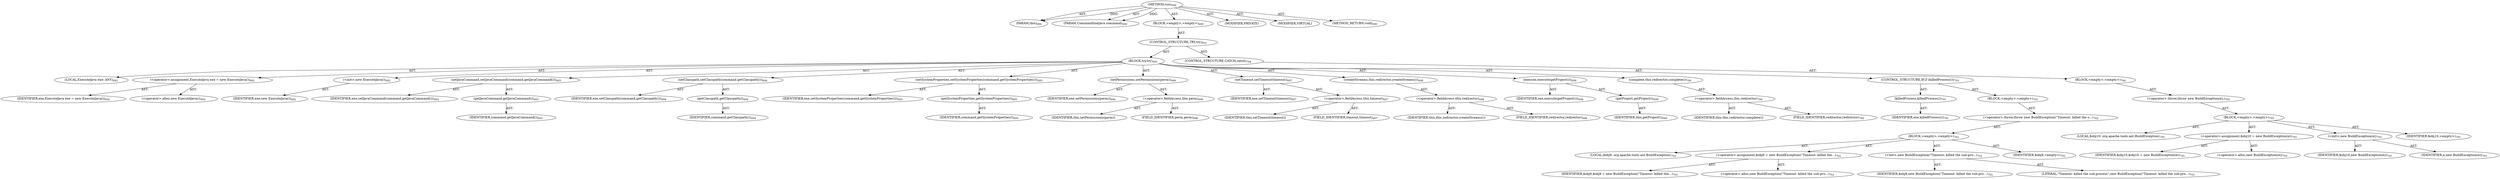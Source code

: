 digraph "run" {  
"111669149737" [label = <(METHOD,run)<SUB>690</SUB>> ]
"115964117006" [label = <(PARAM,this)<SUB>690</SUB>> ]
"115964117074" [label = <(PARAM,CommandlineJava command)<SUB>690</SUB>> ]
"25769803872" [label = <(BLOCK,&lt;empty&gt;,&lt;empty&gt;)<SUB>690</SUB>> ]
"47244640302" [label = <(CONTROL_STRUCTURE,TRY,try)<SUB>691</SUB>> ]
"25769803873" [label = <(BLOCK,try,try)<SUB>691</SUB>> ]
"94489280526" [label = <(LOCAL,ExecuteJava exe: ANY)<SUB>692</SUB>> ]
"30064771393" [label = <(&lt;operator&gt;.assignment,ExecuteJava exe = new ExecuteJava())<SUB>692</SUB>> ]
"68719476982" [label = <(IDENTIFIER,exe,ExecuteJava exe = new ExecuteJava())<SUB>692</SUB>> ]
"30064771394" [label = <(&lt;operator&gt;.alloc,new ExecuteJava())<SUB>692</SUB>> ]
"30064771395" [label = <(&lt;init&gt;,new ExecuteJava())<SUB>692</SUB>> ]
"68719476983" [label = <(IDENTIFIER,exe,new ExecuteJava())<SUB>692</SUB>> ]
"30064771396" [label = <(setJavaCommand,setJavaCommand(command.getJavaCommand()))<SUB>693</SUB>> ]
"68719476984" [label = <(IDENTIFIER,exe,setJavaCommand(command.getJavaCommand()))<SUB>693</SUB>> ]
"30064771397" [label = <(getJavaCommand,getJavaCommand())<SUB>693</SUB>> ]
"68719476985" [label = <(IDENTIFIER,command,getJavaCommand())<SUB>693</SUB>> ]
"30064771398" [label = <(setClasspath,setClasspath(command.getClasspath()))<SUB>694</SUB>> ]
"68719476986" [label = <(IDENTIFIER,exe,setClasspath(command.getClasspath()))<SUB>694</SUB>> ]
"30064771399" [label = <(getClasspath,getClasspath())<SUB>694</SUB>> ]
"68719476987" [label = <(IDENTIFIER,command,getClasspath())<SUB>694</SUB>> ]
"30064771400" [label = <(setSystemProperties,setSystemProperties(command.getSystemProperties()))<SUB>695</SUB>> ]
"68719476988" [label = <(IDENTIFIER,exe,setSystemProperties(command.getSystemProperties()))<SUB>695</SUB>> ]
"30064771401" [label = <(getSystemProperties,getSystemProperties())<SUB>695</SUB>> ]
"68719476989" [label = <(IDENTIFIER,command,getSystemProperties())<SUB>695</SUB>> ]
"30064771402" [label = <(setPermissions,setPermissions(perm))<SUB>696</SUB>> ]
"68719476990" [label = <(IDENTIFIER,exe,setPermissions(perm))<SUB>696</SUB>> ]
"30064771403" [label = <(&lt;operator&gt;.fieldAccess,this.perm)<SUB>696</SUB>> ]
"68719476991" [label = <(IDENTIFIER,this,setPermissions(perm))> ]
"55834574958" [label = <(FIELD_IDENTIFIER,perm,perm)<SUB>696</SUB>> ]
"30064771404" [label = <(setTimeout,setTimeout(timeout))<SUB>697</SUB>> ]
"68719476992" [label = <(IDENTIFIER,exe,setTimeout(timeout))<SUB>697</SUB>> ]
"30064771405" [label = <(&lt;operator&gt;.fieldAccess,this.timeout)<SUB>697</SUB>> ]
"68719476993" [label = <(IDENTIFIER,this,setTimeout(timeout))> ]
"55834574959" [label = <(FIELD_IDENTIFIER,timeout,timeout)<SUB>697</SUB>> ]
"30064771406" [label = <(createStreams,this.redirector.createStreams())<SUB>698</SUB>> ]
"30064771407" [label = <(&lt;operator&gt;.fieldAccess,this.redirector)<SUB>698</SUB>> ]
"68719476994" [label = <(IDENTIFIER,this,this.redirector.createStreams())> ]
"55834574960" [label = <(FIELD_IDENTIFIER,redirector,redirector)<SUB>698</SUB>> ]
"30064771408" [label = <(execute,execute(getProject()))<SUB>699</SUB>> ]
"68719476995" [label = <(IDENTIFIER,exe,execute(getProject()))<SUB>699</SUB>> ]
"30064771409" [label = <(getProject,getProject())<SUB>699</SUB>> ]
"68719476769" [label = <(IDENTIFIER,this,getProject())<SUB>699</SUB>> ]
"30064771410" [label = <(complete,this.redirector.complete())<SUB>700</SUB>> ]
"30064771411" [label = <(&lt;operator&gt;.fieldAccess,this.redirector)<SUB>700</SUB>> ]
"68719476996" [label = <(IDENTIFIER,this,this.redirector.complete())> ]
"55834574961" [label = <(FIELD_IDENTIFIER,redirector,redirector)<SUB>700</SUB>> ]
"47244640303" [label = <(CONTROL_STRUCTURE,IF,if (killedProcess()))<SUB>701</SUB>> ]
"30064771412" [label = <(killedProcess,killedProcess())<SUB>701</SUB>> ]
"68719476997" [label = <(IDENTIFIER,exe,killedProcess())<SUB>701</SUB>> ]
"25769803874" [label = <(BLOCK,&lt;empty&gt;,&lt;empty&gt;)<SUB>701</SUB>> ]
"30064771413" [label = <(&lt;operator&gt;.throw,throw new BuildException(&quot;Timeout: killed the s...)<SUB>702</SUB>> ]
"25769803875" [label = <(BLOCK,&lt;empty&gt;,&lt;empty&gt;)<SUB>702</SUB>> ]
"94489280527" [label = <(LOCAL,$obj9: org.apache.tools.ant.BuildException)<SUB>702</SUB>> ]
"30064771414" [label = <(&lt;operator&gt;.assignment,$obj9 = new BuildException(&quot;Timeout: killed the...)<SUB>702</SUB>> ]
"68719476998" [label = <(IDENTIFIER,$obj9,$obj9 = new BuildException(&quot;Timeout: killed the...)<SUB>702</SUB>> ]
"30064771415" [label = <(&lt;operator&gt;.alloc,new BuildException(&quot;Timeout: killed the sub-pro...)<SUB>702</SUB>> ]
"30064771416" [label = <(&lt;init&gt;,new BuildException(&quot;Timeout: killed the sub-pro...)<SUB>702</SUB>> ]
"68719476999" [label = <(IDENTIFIER,$obj9,new BuildException(&quot;Timeout: killed the sub-pro...)<SUB>702</SUB>> ]
"90194313285" [label = <(LITERAL,&quot;Timeout: killed the sub-process&quot;,new BuildException(&quot;Timeout: killed the sub-pro...)<SUB>702</SUB>> ]
"68719477000" [label = <(IDENTIFIER,$obj9,&lt;empty&gt;)<SUB>702</SUB>> ]
"47244640304" [label = <(CONTROL_STRUCTURE,CATCH,catch)<SUB>704</SUB>> ]
"25769803876" [label = <(BLOCK,&lt;empty&gt;,&lt;empty&gt;)<SUB>704</SUB>> ]
"30064771417" [label = <(&lt;operator&gt;.throw,throw new BuildException(e);)<SUB>705</SUB>> ]
"25769803877" [label = <(BLOCK,&lt;empty&gt;,&lt;empty&gt;)<SUB>705</SUB>> ]
"94489280528" [label = <(LOCAL,$obj10: org.apache.tools.ant.BuildException)<SUB>705</SUB>> ]
"30064771418" [label = <(&lt;operator&gt;.assignment,$obj10 = new BuildException(e))<SUB>705</SUB>> ]
"68719477001" [label = <(IDENTIFIER,$obj10,$obj10 = new BuildException(e))<SUB>705</SUB>> ]
"30064771419" [label = <(&lt;operator&gt;.alloc,new BuildException(e))<SUB>705</SUB>> ]
"30064771420" [label = <(&lt;init&gt;,new BuildException(e))<SUB>705</SUB>> ]
"68719477002" [label = <(IDENTIFIER,$obj10,new BuildException(e))<SUB>705</SUB>> ]
"68719477003" [label = <(IDENTIFIER,e,new BuildException(e))<SUB>705</SUB>> ]
"68719477004" [label = <(IDENTIFIER,$obj10,&lt;empty&gt;)<SUB>705</SUB>> ]
"133143986271" [label = <(MODIFIER,PRIVATE)> ]
"133143986272" [label = <(MODIFIER,VIRTUAL)> ]
"128849018921" [label = <(METHOD_RETURN,void)<SUB>690</SUB>> ]
  "111669149737" -> "115964117006"  [ label = "AST: "] 
  "111669149737" -> "115964117074"  [ label = "AST: "] 
  "111669149737" -> "25769803872"  [ label = "AST: "] 
  "111669149737" -> "133143986271"  [ label = "AST: "] 
  "111669149737" -> "133143986272"  [ label = "AST: "] 
  "111669149737" -> "128849018921"  [ label = "AST: "] 
  "25769803872" -> "47244640302"  [ label = "AST: "] 
  "47244640302" -> "25769803873"  [ label = "AST: "] 
  "47244640302" -> "47244640304"  [ label = "AST: "] 
  "25769803873" -> "94489280526"  [ label = "AST: "] 
  "25769803873" -> "30064771393"  [ label = "AST: "] 
  "25769803873" -> "30064771395"  [ label = "AST: "] 
  "25769803873" -> "30064771396"  [ label = "AST: "] 
  "25769803873" -> "30064771398"  [ label = "AST: "] 
  "25769803873" -> "30064771400"  [ label = "AST: "] 
  "25769803873" -> "30064771402"  [ label = "AST: "] 
  "25769803873" -> "30064771404"  [ label = "AST: "] 
  "25769803873" -> "30064771406"  [ label = "AST: "] 
  "25769803873" -> "30064771408"  [ label = "AST: "] 
  "25769803873" -> "30064771410"  [ label = "AST: "] 
  "25769803873" -> "47244640303"  [ label = "AST: "] 
  "30064771393" -> "68719476982"  [ label = "AST: "] 
  "30064771393" -> "30064771394"  [ label = "AST: "] 
  "30064771395" -> "68719476983"  [ label = "AST: "] 
  "30064771396" -> "68719476984"  [ label = "AST: "] 
  "30064771396" -> "30064771397"  [ label = "AST: "] 
  "30064771397" -> "68719476985"  [ label = "AST: "] 
  "30064771398" -> "68719476986"  [ label = "AST: "] 
  "30064771398" -> "30064771399"  [ label = "AST: "] 
  "30064771399" -> "68719476987"  [ label = "AST: "] 
  "30064771400" -> "68719476988"  [ label = "AST: "] 
  "30064771400" -> "30064771401"  [ label = "AST: "] 
  "30064771401" -> "68719476989"  [ label = "AST: "] 
  "30064771402" -> "68719476990"  [ label = "AST: "] 
  "30064771402" -> "30064771403"  [ label = "AST: "] 
  "30064771403" -> "68719476991"  [ label = "AST: "] 
  "30064771403" -> "55834574958"  [ label = "AST: "] 
  "30064771404" -> "68719476992"  [ label = "AST: "] 
  "30064771404" -> "30064771405"  [ label = "AST: "] 
  "30064771405" -> "68719476993"  [ label = "AST: "] 
  "30064771405" -> "55834574959"  [ label = "AST: "] 
  "30064771406" -> "30064771407"  [ label = "AST: "] 
  "30064771407" -> "68719476994"  [ label = "AST: "] 
  "30064771407" -> "55834574960"  [ label = "AST: "] 
  "30064771408" -> "68719476995"  [ label = "AST: "] 
  "30064771408" -> "30064771409"  [ label = "AST: "] 
  "30064771409" -> "68719476769"  [ label = "AST: "] 
  "30064771410" -> "30064771411"  [ label = "AST: "] 
  "30064771411" -> "68719476996"  [ label = "AST: "] 
  "30064771411" -> "55834574961"  [ label = "AST: "] 
  "47244640303" -> "30064771412"  [ label = "AST: "] 
  "47244640303" -> "25769803874"  [ label = "AST: "] 
  "30064771412" -> "68719476997"  [ label = "AST: "] 
  "25769803874" -> "30064771413"  [ label = "AST: "] 
  "30064771413" -> "25769803875"  [ label = "AST: "] 
  "25769803875" -> "94489280527"  [ label = "AST: "] 
  "25769803875" -> "30064771414"  [ label = "AST: "] 
  "25769803875" -> "30064771416"  [ label = "AST: "] 
  "25769803875" -> "68719477000"  [ label = "AST: "] 
  "30064771414" -> "68719476998"  [ label = "AST: "] 
  "30064771414" -> "30064771415"  [ label = "AST: "] 
  "30064771416" -> "68719476999"  [ label = "AST: "] 
  "30064771416" -> "90194313285"  [ label = "AST: "] 
  "47244640304" -> "25769803876"  [ label = "AST: "] 
  "25769803876" -> "30064771417"  [ label = "AST: "] 
  "30064771417" -> "25769803877"  [ label = "AST: "] 
  "25769803877" -> "94489280528"  [ label = "AST: "] 
  "25769803877" -> "30064771418"  [ label = "AST: "] 
  "25769803877" -> "30064771420"  [ label = "AST: "] 
  "25769803877" -> "68719477004"  [ label = "AST: "] 
  "30064771418" -> "68719477001"  [ label = "AST: "] 
  "30064771418" -> "30064771419"  [ label = "AST: "] 
  "30064771420" -> "68719477002"  [ label = "AST: "] 
  "30064771420" -> "68719477003"  [ label = "AST: "] 
  "111669149737" -> "115964117006"  [ label = "DDG: "] 
  "111669149737" -> "115964117074"  [ label = "DDG: "] 
}
